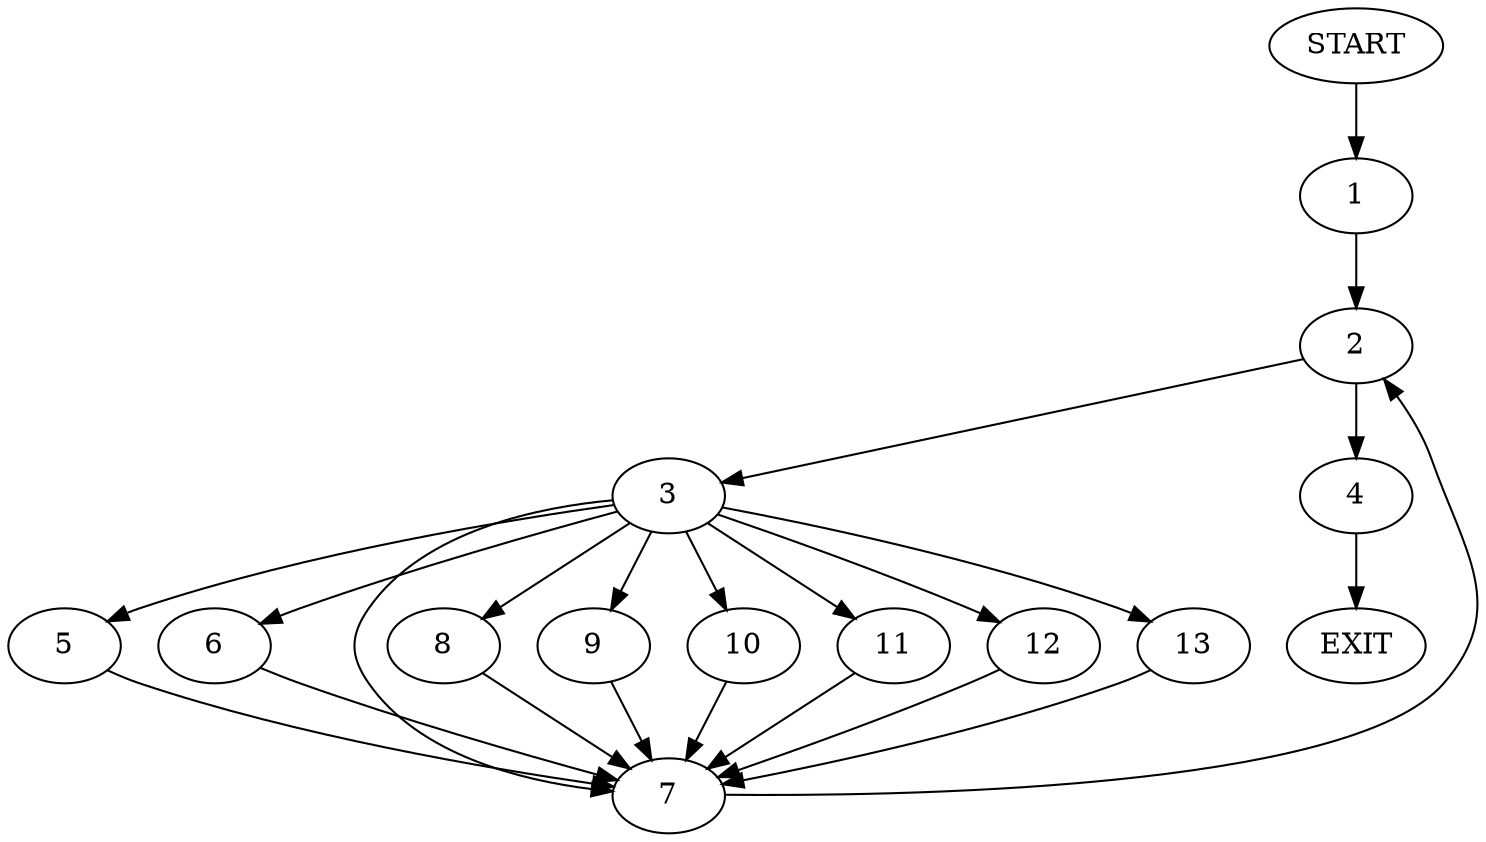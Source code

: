 digraph {
0 [label="START"]
14 [label="EXIT"]
0 -> 1
1 -> 2
2 -> 3
2 -> 4
3 -> 5
3 -> 6
3 -> 7
3 -> 8
3 -> 9
3 -> 10
3 -> 11
3 -> 12
3 -> 13
4 -> 14
10 -> 7
7 -> 2
6 -> 7
12 -> 7
5 -> 7
9 -> 7
11 -> 7
13 -> 7
8 -> 7
}
